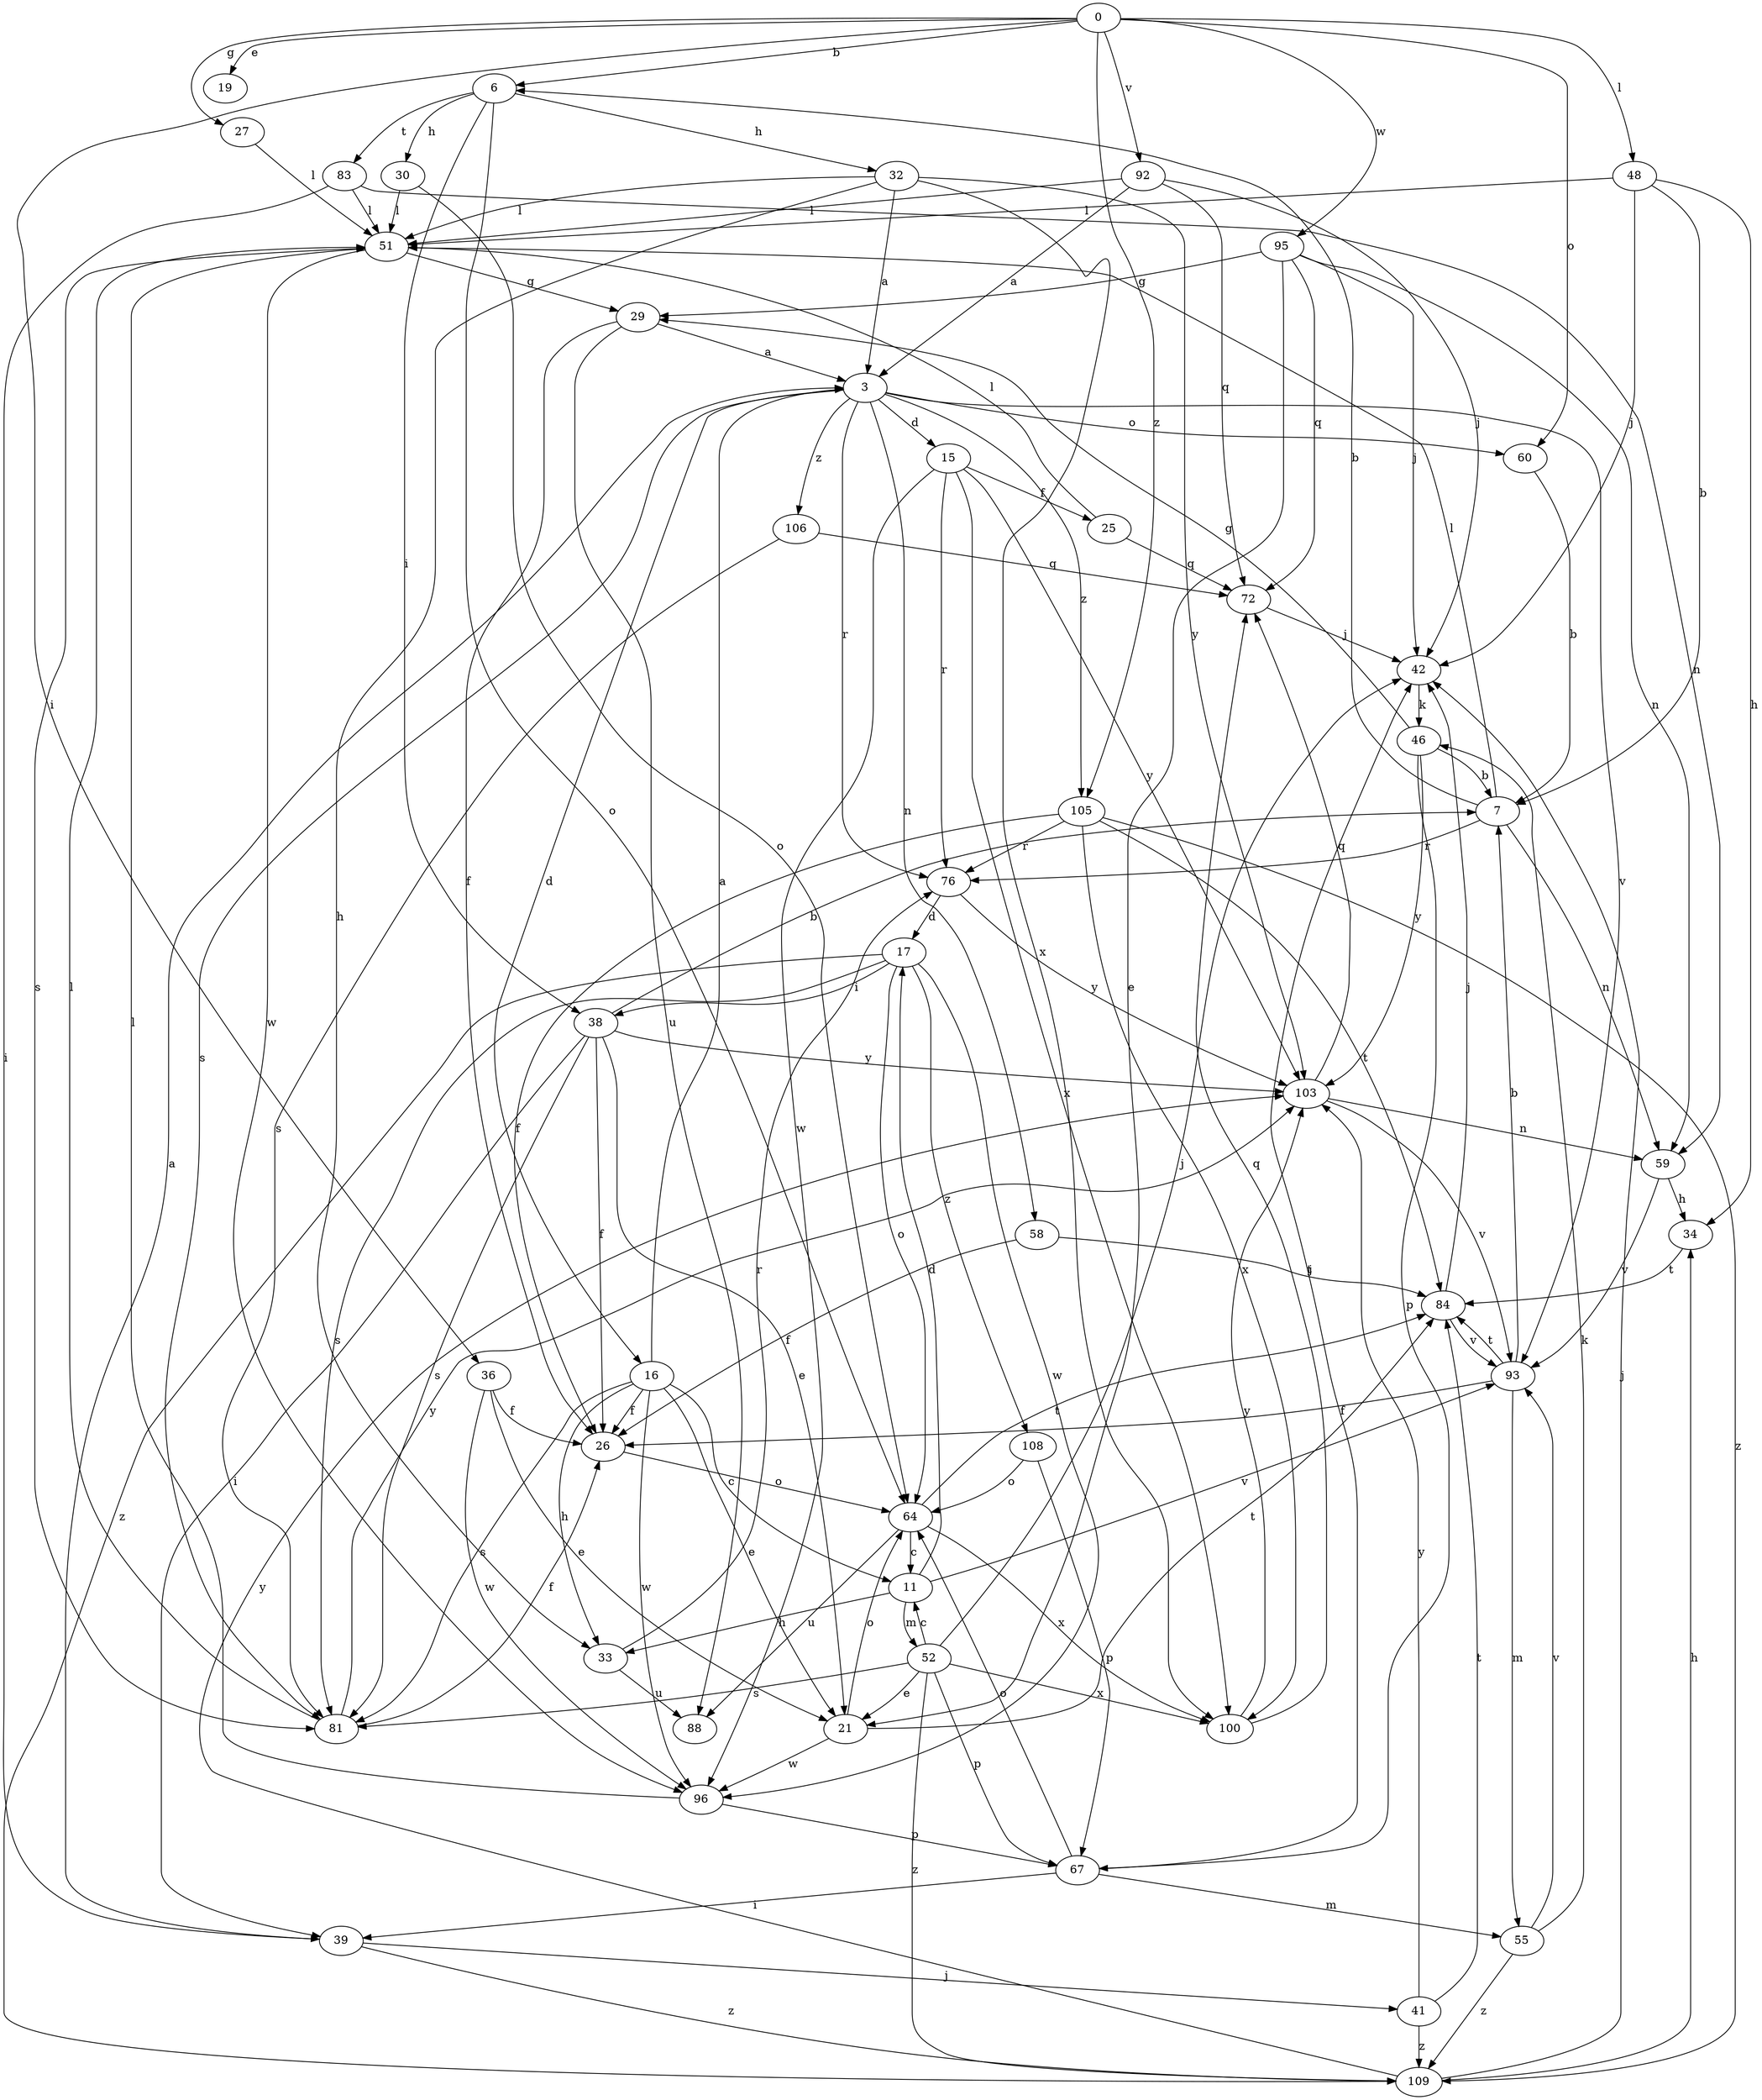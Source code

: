 strict digraph  {
0;
3;
6;
7;
11;
15;
16;
17;
19;
21;
25;
26;
27;
29;
30;
32;
33;
34;
36;
38;
39;
41;
42;
46;
48;
51;
52;
55;
58;
59;
60;
64;
67;
72;
76;
81;
83;
84;
88;
92;
93;
95;
96;
100;
103;
105;
106;
108;
109;
0 -> 6  [label=b];
0 -> 19  [label=e];
0 -> 27  [label=g];
0 -> 36  [label=i];
0 -> 48  [label=l];
0 -> 60  [label=o];
0 -> 92  [label=v];
0 -> 95  [label=w];
0 -> 105  [label=z];
3 -> 15  [label=d];
3 -> 16  [label=d];
3 -> 58  [label=n];
3 -> 60  [label=o];
3 -> 76  [label=r];
3 -> 81  [label=s];
3 -> 93  [label=v];
3 -> 105  [label=z];
3 -> 106  [label=z];
6 -> 30  [label=h];
6 -> 32  [label=h];
6 -> 38  [label=i];
6 -> 64  [label=o];
6 -> 83  [label=t];
7 -> 6  [label=b];
7 -> 51  [label=l];
7 -> 59  [label=n];
7 -> 76  [label=r];
11 -> 17  [label=d];
11 -> 33  [label=h];
11 -> 52  [label=m];
11 -> 93  [label=v];
15 -> 25  [label=f];
15 -> 76  [label=r];
15 -> 96  [label=w];
15 -> 100  [label=x];
15 -> 103  [label=y];
16 -> 3  [label=a];
16 -> 11  [label=c];
16 -> 21  [label=e];
16 -> 26  [label=f];
16 -> 33  [label=h];
16 -> 81  [label=s];
16 -> 96  [label=w];
17 -> 38  [label=i];
17 -> 64  [label=o];
17 -> 81  [label=s];
17 -> 96  [label=w];
17 -> 108  [label=z];
17 -> 109  [label=z];
21 -> 64  [label=o];
21 -> 84  [label=t];
21 -> 96  [label=w];
25 -> 51  [label=l];
25 -> 72  [label=q];
26 -> 64  [label=o];
27 -> 51  [label=l];
29 -> 3  [label=a];
29 -> 26  [label=f];
29 -> 88  [label=u];
30 -> 51  [label=l];
30 -> 64  [label=o];
32 -> 3  [label=a];
32 -> 33  [label=h];
32 -> 51  [label=l];
32 -> 100  [label=x];
32 -> 103  [label=y];
33 -> 76  [label=r];
33 -> 88  [label=u];
34 -> 84  [label=t];
36 -> 21  [label=e];
36 -> 26  [label=f];
36 -> 96  [label=w];
38 -> 7  [label=b];
38 -> 21  [label=e];
38 -> 26  [label=f];
38 -> 39  [label=i];
38 -> 81  [label=s];
38 -> 103  [label=y];
39 -> 3  [label=a];
39 -> 41  [label=j];
39 -> 109  [label=z];
41 -> 84  [label=t];
41 -> 103  [label=y];
41 -> 109  [label=z];
42 -> 46  [label=k];
46 -> 7  [label=b];
46 -> 29  [label=g];
46 -> 67  [label=p];
46 -> 103  [label=y];
48 -> 7  [label=b];
48 -> 34  [label=h];
48 -> 42  [label=j];
48 -> 51  [label=l];
51 -> 29  [label=g];
51 -> 81  [label=s];
51 -> 96  [label=w];
52 -> 11  [label=c];
52 -> 21  [label=e];
52 -> 42  [label=j];
52 -> 67  [label=p];
52 -> 81  [label=s];
52 -> 100  [label=x];
52 -> 109  [label=z];
55 -> 46  [label=k];
55 -> 93  [label=v];
55 -> 109  [label=z];
58 -> 26  [label=f];
58 -> 84  [label=t];
59 -> 34  [label=h];
59 -> 93  [label=v];
60 -> 7  [label=b];
64 -> 11  [label=c];
64 -> 84  [label=t];
64 -> 88  [label=u];
64 -> 100  [label=x];
67 -> 39  [label=i];
67 -> 42  [label=j];
67 -> 55  [label=m];
67 -> 64  [label=o];
72 -> 42  [label=j];
76 -> 17  [label=d];
76 -> 103  [label=y];
81 -> 26  [label=f];
81 -> 51  [label=l];
81 -> 103  [label=y];
83 -> 39  [label=i];
83 -> 51  [label=l];
83 -> 59  [label=n];
84 -> 42  [label=j];
84 -> 93  [label=v];
92 -> 3  [label=a];
92 -> 42  [label=j];
92 -> 51  [label=l];
92 -> 72  [label=q];
93 -> 7  [label=b];
93 -> 26  [label=f];
93 -> 55  [label=m];
93 -> 84  [label=t];
95 -> 21  [label=e];
95 -> 29  [label=g];
95 -> 42  [label=j];
95 -> 59  [label=n];
95 -> 72  [label=q];
96 -> 51  [label=l];
96 -> 67  [label=p];
100 -> 72  [label=q];
100 -> 103  [label=y];
103 -> 59  [label=n];
103 -> 72  [label=q];
103 -> 93  [label=v];
105 -> 26  [label=f];
105 -> 76  [label=r];
105 -> 84  [label=t];
105 -> 100  [label=x];
105 -> 109  [label=z];
106 -> 72  [label=q];
106 -> 81  [label=s];
108 -> 64  [label=o];
108 -> 67  [label=p];
109 -> 34  [label=h];
109 -> 42  [label=j];
109 -> 103  [label=y];
}

